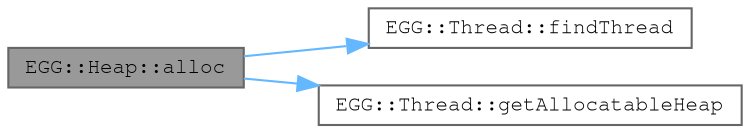 digraph "EGG::Heap::alloc"
{
 // LATEX_PDF_SIZE
  bgcolor="transparent";
  edge [fontname=FreeMono,fontsize=10,labelfontname=FreeMono,labelfontsize=10];
  node [fontname=FreeMono,fontsize=10,shape=box,height=0.2,width=0.4];
  rankdir="LR";
  Node1 [label="EGG::Heap::alloc",height=0.2,width=0.4,color="gray40", fillcolor="grey60", style="filled", fontcolor="black",tooltip="Allocate a block of memory in a heap."];
  Node1 -> Node2 [color="steelblue1",style="solid"];
  Node2 [label="EGG::Thread::findThread",height=0.2,width=0.4,color="grey40", fillcolor="white", style="filled",URL="$class_e_g_g_1_1_thread.html#a891b22697eb55c1e2ad3ee0307f4656a",tooltip="Find the (first) EGG::Thread that matches the provided osThread."];
  Node1 -> Node3 [color="steelblue1",style="solid"];
  Node3 [label="EGG::Thread::getAllocatableHeap",height=0.2,width=0.4,color="grey40", fillcolor="white", style="filled",URL="$class_e_g_g_1_1_thread.html#a8d7b870c33c3c9e4dc7e7c6a2c1e9155",tooltip="When not NULL will override the heap used for allocations."];
}
